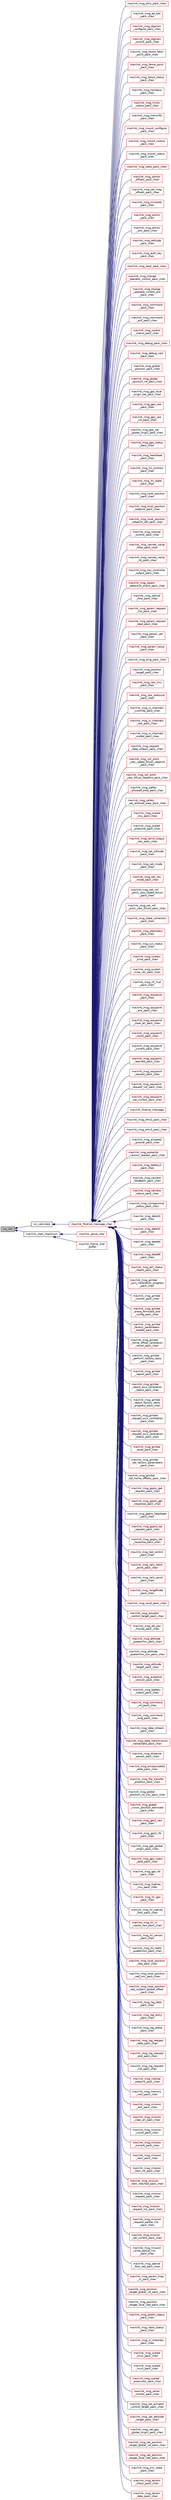 digraph "crc_init"
{
 // INTERACTIVE_SVG=YES
  edge [fontname="Helvetica",fontsize="10",labelfontname="Helvetica",labelfontsize="10"];
  node [fontname="Helvetica",fontsize="10",shape=record];
  rankdir="LR";
  Node1 [label="crc_init",height=0.2,width=0.4,color="black", fillcolor="grey75", style="filled" fontcolor="black"];
  Node1 -> Node2 [dir="back",color="midnightblue",fontsize="10",style="solid",fontname="Helvetica"];
  Node2 [label="crc_calculate",height=0.2,width=0.4,color="black", fillcolor="white", style="filled",URL="$v0_89_2checksum_8h.html#ab4264eb7b9e22aabb5cc3191bce35f4c",tooltip="Calculates the X.25 checksum on a byte buffer. "];
  Node2 -> Node3 [dir="back",color="midnightblue",fontsize="10",style="solid",fontname="Helvetica"];
  Node3 [label="mavlink_finalize_message_chan",height=0.2,width=0.4,color="red", fillcolor="white", style="filled",URL="$v0_89_2protocol_8h.html#aa66131138fc02101dcc73b4b556ab422",tooltip="Finalize a MAVLink message with channel assignment. "];
  Node3 -> Node4 [dir="back",color="midnightblue",fontsize="10",style="solid",fontname="Helvetica"];
  Node4 [label="mavlink_msg_ahrs_pack_chan",height=0.2,width=0.4,color="red", fillcolor="white", style="filled",URL="$v0_89_2ardupilotmega_2mavlink__msg__ahrs_8h.html#ab4dc81fc85188d1843d8a82d3b4de3e5",tooltip="Pack a ahrs message on a channel. "];
  Node3 -> Node5 [dir="back",color="midnightblue",fontsize="10",style="solid",fontname="Helvetica"];
  Node5 [label="mavlink_msg_ap_adc\l_pack_chan",height=0.2,width=0.4,color="red", fillcolor="white", style="filled",URL="$v0_89_2ardupilotmega_2mavlink__msg__ap__adc_8h.html#a19903d3346e15994576af6403013464b",tooltip="Pack a ap_adc message on a channel. "];
  Node3 -> Node6 [dir="back",color="midnightblue",fontsize="10",style="solid",fontname="Helvetica"];
  Node6 [label="mavlink_msg_digicam\l_configure_pack_chan",height=0.2,width=0.4,color="red", fillcolor="white", style="filled",URL="$v0_89_2ardupilotmega_2mavlink__msg__digicam__configure_8h.html#a7dbe51041eceec3a18e5f197a6f5242a",tooltip="Pack a digicam_configure message on a channel. "];
  Node3 -> Node7 [dir="back",color="midnightblue",fontsize="10",style="solid",fontname="Helvetica"];
  Node7 [label="mavlink_msg_digicam\l_control_pack_chan",height=0.2,width=0.4,color="red", fillcolor="white", style="filled",URL="$v0_89_2ardupilotmega_2mavlink__msg__digicam__control_8h.html#aa209d5b0dc3100a1e3181c125f04937e",tooltip="Pack a digicam_control message on a channel. "];
  Node3 -> Node8 [dir="back",color="midnightblue",fontsize="10",style="solid",fontname="Helvetica"];
  Node8 [label="mavlink_msg_fence_fetch\l_point_pack_chan",height=0.2,width=0.4,color="red", fillcolor="white", style="filled",URL="$v0_89_2ardupilotmega_2mavlink__msg__fence__fetch__point_8h.html#a121328f002e3292e9101aaff37e54008",tooltip="Pack a fence_fetch_point message on a channel. "];
  Node3 -> Node9 [dir="back",color="midnightblue",fontsize="10",style="solid",fontname="Helvetica"];
  Node9 [label="mavlink_msg_fence_point\l_pack_chan",height=0.2,width=0.4,color="red", fillcolor="white", style="filled",URL="$v0_89_2ardupilotmega_2mavlink__msg__fence__point_8h.html#a574eeb42cc9470c365d63c6ab7821cbf",tooltip="Pack a fence_point message on a channel. "];
  Node3 -> Node10 [dir="back",color="midnightblue",fontsize="10",style="solid",fontname="Helvetica"];
  Node10 [label="mavlink_msg_fence_status\l_pack_chan",height=0.2,width=0.4,color="red", fillcolor="white", style="filled",URL="$v0_89_2ardupilotmega_2mavlink__msg__fence__status_8h.html#a99447f94efea540db056d30952ba1aaf",tooltip="Pack a fence_status message on a channel. "];
  Node3 -> Node11 [dir="back",color="midnightblue",fontsize="10",style="solid",fontname="Helvetica"];
  Node11 [label="mavlink_msg_hwstatus\l_pack_chan",height=0.2,width=0.4,color="red", fillcolor="white", style="filled",URL="$v0_89_2ardupilotmega_2mavlink__msg__hwstatus_8h.html#a4082eb400a43c5cbb06d1f6a6e5ed099",tooltip="Pack a hwstatus message on a channel. "];
  Node3 -> Node12 [dir="back",color="midnightblue",fontsize="10",style="solid",fontname="Helvetica"];
  Node12 [label="mavlink_msg_limits\l_status_pack_chan",height=0.2,width=0.4,color="red", fillcolor="white", style="filled",URL="$v0_89_2ardupilotmega_2mavlink__msg__limits__status_8h.html#a407b39409cb2527e7eb186a4124ed53f",tooltip="Pack a limits_status message on a channel. "];
  Node3 -> Node13 [dir="back",color="midnightblue",fontsize="10",style="solid",fontname="Helvetica"];
  Node13 [label="mavlink_msg_meminfo\l_pack_chan",height=0.2,width=0.4,color="red", fillcolor="white", style="filled",URL="$v0_89_2ardupilotmega_2mavlink__msg__meminfo_8h.html#a8cc88b6fd99f229334b924eb1dd674e7",tooltip="Pack a meminfo message on a channel. "];
  Node3 -> Node14 [dir="back",color="midnightblue",fontsize="10",style="solid",fontname="Helvetica"];
  Node14 [label="mavlink_msg_mount_configure\l_pack_chan",height=0.2,width=0.4,color="red", fillcolor="white", style="filled",URL="$v0_89_2ardupilotmega_2mavlink__msg__mount__configure_8h.html#a8aeafe9a981ecf7383eb33d4ea331f7c",tooltip="Pack a mount_configure message on a channel. "];
  Node3 -> Node15 [dir="back",color="midnightblue",fontsize="10",style="solid",fontname="Helvetica"];
  Node15 [label="mavlink_msg_mount_control\l_pack_chan",height=0.2,width=0.4,color="red", fillcolor="white", style="filled",URL="$v0_89_2ardupilotmega_2mavlink__msg__mount__control_8h.html#a46f2871d2a4c71f55751b74ce5dc64ae",tooltip="Pack a mount_control message on a channel. "];
  Node3 -> Node16 [dir="back",color="midnightblue",fontsize="10",style="solid",fontname="Helvetica"];
  Node16 [label="mavlink_msg_mount_status\l_pack_chan",height=0.2,width=0.4,color="red", fillcolor="white", style="filled",URL="$v0_89_2ardupilotmega_2mavlink__msg__mount__status_8h.html#acd6b90864504dbccfaf860ded272b844",tooltip="Pack a mount_status message on a channel. "];
  Node3 -> Node17 [dir="back",color="midnightblue",fontsize="10",style="solid",fontname="Helvetica"];
  Node17 [label="mavlink_msg_radio_pack_chan",height=0.2,width=0.4,color="red", fillcolor="white", style="filled",URL="$v0_89_2ardupilotmega_2mavlink__msg__radio_8h.html#affe6fe66153ea5b65647dab166f18c58",tooltip="Pack a radio message on a channel. "];
  Node3 -> Node18 [dir="back",color="midnightblue",fontsize="10",style="solid",fontname="Helvetica"];
  Node18 [label="mavlink_msg_sensor\l_offsets_pack_chan",height=0.2,width=0.4,color="red", fillcolor="white", style="filled",URL="$v0_89_2ardupilotmega_2mavlink__msg__sensor__offsets_8h.html#a90f26fa0c868e954bd15105349579dd6",tooltip="Pack a sensor_offsets message on a channel. "];
  Node3 -> Node19 [dir="back",color="midnightblue",fontsize="10",style="solid",fontname="Helvetica"];
  Node19 [label="mavlink_msg_set_mag\l_offsets_pack_chan",height=0.2,width=0.4,color="red", fillcolor="white", style="filled",URL="$v0_89_2ardupilotmega_2mavlink__msg__set__mag__offsets_8h.html#a0ff8265c77b04396c8b7f3830ec147c1",tooltip="Pack a set_mag_offsets message on a channel. "];
  Node3 -> Node20 [dir="back",color="midnightblue",fontsize="10",style="solid",fontname="Helvetica"];
  Node20 [label="mavlink_msg_simstate\l_pack_chan",height=0.2,width=0.4,color="red", fillcolor="white", style="filled",URL="$v0_89_2ardupilotmega_2mavlink__msg__simstate_8h.html#a03ad82aa0344d6f97e282759fc7d1db8",tooltip="Pack a simstate message on a channel. "];
  Node3 -> Node21 [dir="back",color="midnightblue",fontsize="10",style="solid",fontname="Helvetica"];
  Node21 [label="mavlink_msg_action\l_pack_chan",height=0.2,width=0.4,color="red", fillcolor="white", style="filled",URL="$mavlink__msg__action_8h.html#abf24d86d8b952f9ab319bc0e0e7b1761",tooltip="Pack a action message on a channel. "];
  Node3 -> Node22 [dir="back",color="midnightblue",fontsize="10",style="solid",fontname="Helvetica"];
  Node22 [label="mavlink_msg_action\l_ack_pack_chan",height=0.2,width=0.4,color="red", fillcolor="white", style="filled",URL="$mavlink__msg__action__ack_8h.html#ad64b495a3404ed70a0cd2893817b3521",tooltip="Pack a action_ack message on a channel. "];
  Node3 -> Node23 [dir="back",color="midnightblue",fontsize="10",style="solid",fontname="Helvetica"];
  Node23 [label="mavlink_msg_attitude\l_pack_chan",height=0.2,width=0.4,color="red", fillcolor="white", style="filled",URL="$v0_89_2common_2mavlink__msg__attitude_8h.html#a618ec144aa502d1ee54e57f95497f15d",tooltip="Pack a attitude message on a channel. "];
  Node3 -> Node24 [dir="back",color="midnightblue",fontsize="10",style="solid",fontname="Helvetica"];
  Node24 [label="mavlink_msg_auth_key\l_pack_chan",height=0.2,width=0.4,color="red", fillcolor="white", style="filled",URL="$v0_89_2common_2mavlink__msg__auth__key_8h.html#a3ddf0f9492331a4aab9ce60f10b10988",tooltip="Pack a auth_key message on a channel. "];
  Node3 -> Node25 [dir="back",color="midnightblue",fontsize="10",style="solid",fontname="Helvetica"];
  Node25 [label="mavlink_msg_boot_pack_chan",height=0.2,width=0.4,color="red", fillcolor="white", style="filled",URL="$mavlink__msg__boot_8h.html#af01695574d3feb263fb69e4a6520e0d9",tooltip="Pack a boot message on a channel. "];
  Node3 -> Node26 [dir="back",color="midnightblue",fontsize="10",style="solid",fontname="Helvetica"];
  Node26 [label="mavlink_msg_change\l_operator_control_pack_chan",height=0.2,width=0.4,color="red", fillcolor="white", style="filled",URL="$v0_89_2common_2mavlink__msg__change__operator__control_8h.html#ab67baa0d3bc6c24f7e0caa09cd18f174",tooltip="Pack a change_operator_control message on a channel. "];
  Node3 -> Node27 [dir="back",color="midnightblue",fontsize="10",style="solid",fontname="Helvetica"];
  Node27 [label="mavlink_msg_change\l_operator_control_ack\l_pack_chan",height=0.2,width=0.4,color="red", fillcolor="white", style="filled",URL="$v0_89_2common_2mavlink__msg__change__operator__control__ack_8h.html#a3cff410413867eac6b3043e917256b35",tooltip="Pack a change_operator_control_ack message on a channel. "];
  Node3 -> Node28 [dir="back",color="midnightblue",fontsize="10",style="solid",fontname="Helvetica"];
  Node28 [label="mavlink_msg_command\l_pack_chan",height=0.2,width=0.4,color="red", fillcolor="white", style="filled",URL="$mavlink__msg__command_8h.html#a18bf99ae61541032cf048664dc9c32b0",tooltip="Pack a command message on a channel. "];
  Node3 -> Node29 [dir="back",color="midnightblue",fontsize="10",style="solid",fontname="Helvetica"];
  Node29 [label="mavlink_msg_command\l_ack_pack_chan",height=0.2,width=0.4,color="red", fillcolor="white", style="filled",URL="$v0_89_2common_2mavlink__msg__command__ack_8h.html#a99a119bb7e7c8fd3fdff0d5ca70b46be",tooltip="Pack a command_ack message on a channel. "];
  Node3 -> Node30 [dir="back",color="midnightblue",fontsize="10",style="solid",fontname="Helvetica"];
  Node30 [label="mavlink_msg_control\l_status_pack_chan",height=0.2,width=0.4,color="red", fillcolor="white", style="filled",URL="$mavlink__msg__control__status_8h.html#a81b4540f3953c5a154f3da91a696fc0c",tooltip="Pack a control_status message on a channel. "];
  Node3 -> Node31 [dir="back",color="midnightblue",fontsize="10",style="solid",fontname="Helvetica"];
  Node31 [label="mavlink_msg_debug_pack_chan",height=0.2,width=0.4,color="red", fillcolor="white", style="filled",URL="$v0_89_2common_2mavlink__msg__debug_8h.html#a64edfadac6f01d9d99ab3da408e2ff43",tooltip="Pack a debug message on a channel. "];
  Node3 -> Node32 [dir="back",color="midnightblue",fontsize="10",style="solid",fontname="Helvetica"];
  Node32 [label="mavlink_msg_debug_vect\l_pack_chan",height=0.2,width=0.4,color="red", fillcolor="white", style="filled",URL="$v0_89_2common_2mavlink__msg__debug__vect_8h.html#ae6b5b2990f0d0f704a38bc3e75ff700a",tooltip="Pack a debug_vect message on a channel. "];
  Node3 -> Node33 [dir="back",color="midnightblue",fontsize="10",style="solid",fontname="Helvetica"];
  Node33 [label="mavlink_msg_global\l_position_pack_chan",height=0.2,width=0.4,color="red", fillcolor="white", style="filled",URL="$mavlink__msg__global__position_8h.html#a013761ac0da15051ac9875663b5eb9b6",tooltip="Pack a global_position message on a channel. "];
  Node3 -> Node34 [dir="back",color="midnightblue",fontsize="10",style="solid",fontname="Helvetica"];
  Node34 [label="mavlink_msg_global\l_position_int_pack_chan",height=0.2,width=0.4,color="red", fillcolor="white", style="filled",URL="$v0_89_2common_2mavlink__msg__global__position__int_8h.html#ac821a09be371a0167b32ab8b256299ce",tooltip="Pack a global_position_int message on a channel. "];
  Node3 -> Node35 [dir="back",color="midnightblue",fontsize="10",style="solid",fontname="Helvetica"];
  Node35 [label="mavlink_msg_gps_local\l_origin_set_pack_chan",height=0.2,width=0.4,color="red", fillcolor="white", style="filled",URL="$mavlink__msg__gps__local__origin__set_8h.html#a2d6df32caedd51ba43e06c119309e687",tooltip="Pack a gps_local_origin_set message on a channel. "];
  Node3 -> Node36 [dir="back",color="midnightblue",fontsize="10",style="solid",fontname="Helvetica"];
  Node36 [label="mavlink_msg_gps_raw\l_pack_chan",height=0.2,width=0.4,color="red", fillcolor="white", style="filled",URL="$mavlink__msg__gps__raw_8h.html#aaa84ab734305b53224d510aaf40bcaaa",tooltip="Pack a gps_raw message on a channel. "];
  Node3 -> Node37 [dir="back",color="midnightblue",fontsize="10",style="solid",fontname="Helvetica"];
  Node37 [label="mavlink_msg_gps_raw\l_int_pack_chan",height=0.2,width=0.4,color="red", fillcolor="white", style="filled",URL="$v0_89_2common_2mavlink__msg__gps__raw__int_8h.html#a8a6517d934e7bcd2cbe0f9c8abf07c37",tooltip="Pack a gps_raw_int message on a channel. "];
  Node3 -> Node38 [dir="back",color="midnightblue",fontsize="10",style="solid",fontname="Helvetica"];
  Node38 [label="mavlink_msg_gps_set\l_global_origin_pack_chan",height=0.2,width=0.4,color="red", fillcolor="white", style="filled",URL="$mavlink__msg__gps__set__global__origin_8h.html#a95825bd8da7e0bb22a2dd495bfc3d0ee",tooltip="Pack a gps_set_global_origin message on a channel. "];
  Node3 -> Node39 [dir="back",color="midnightblue",fontsize="10",style="solid",fontname="Helvetica"];
  Node39 [label="mavlink_msg_gps_status\l_pack_chan",height=0.2,width=0.4,color="red", fillcolor="white", style="filled",URL="$v0_89_2common_2mavlink__msg__gps__status_8h.html#a71e50e42e9217c6ad5cbe64a235c9c34",tooltip="Pack a gps_status message on a channel. "];
  Node3 -> Node40 [dir="back",color="midnightblue",fontsize="10",style="solid",fontname="Helvetica"];
  Node40 [label="mavlink_msg_heartbeat\l_pack_chan",height=0.2,width=0.4,color="red", fillcolor="white", style="filled",URL="$v0_89_2common_2mavlink__msg__heartbeat_8h.html#a20621f9555594a034859d967af150ec1",tooltip="Pack a heartbeat message on a channel. "];
  Node3 -> Node41 [dir="back",color="midnightblue",fontsize="10",style="solid",fontname="Helvetica"];
  Node41 [label="mavlink_msg_hil_controls\l_pack_chan",height=0.2,width=0.4,color="red", fillcolor="white", style="filled",URL="$v0_89_2common_2mavlink__msg__hil__controls_8h.html#aaaba78a372715bff1145784250ff7b19",tooltip="Pack a hil_controls message on a channel. "];
  Node3 -> Node42 [dir="back",color="midnightblue",fontsize="10",style="solid",fontname="Helvetica"];
  Node42 [label="mavlink_msg_hil_state\l_pack_chan",height=0.2,width=0.4,color="red", fillcolor="white", style="filled",URL="$v0_89_2common_2mavlink__msg__hil__state_8h.html#ad5f967d1d5f2f6fc28f26e82fc4aa235",tooltip="Pack a hil_state message on a channel. "];
  Node3 -> Node43 [dir="back",color="midnightblue",fontsize="10",style="solid",fontname="Helvetica"];
  Node43 [label="mavlink_msg_local_position\l_pack_chan",height=0.2,width=0.4,color="red", fillcolor="white", style="filled",URL="$mavlink__msg__local__position_8h.html#a979c0feb2caab765146ef28430a4e27d",tooltip="Pack a local_position message on a channel. "];
  Node3 -> Node44 [dir="back",color="midnightblue",fontsize="10",style="solid",fontname="Helvetica"];
  Node44 [label="mavlink_msg_local_position\l_setpoint_pack_chan",height=0.2,width=0.4,color="red", fillcolor="white", style="filled",URL="$mavlink__msg__local__position__setpoint_8h.html#a8439d103aaf5eb25811dc78c8e5d1284",tooltip="Pack a local_position_setpoint message on a channel. "];
  Node3 -> Node45 [dir="back",color="midnightblue",fontsize="10",style="solid",fontname="Helvetica"];
  Node45 [label="mavlink_msg_local_position\l_setpoint_set_pack_chan",height=0.2,width=0.4,color="red", fillcolor="white", style="filled",URL="$mavlink__msg__local__position__setpoint__set_8h.html#a82dbe6c45257eabfa1a509b308e15135",tooltip="Pack a local_position_setpoint_set message on a channel. "];
  Node3 -> Node46 [dir="back",color="midnightblue",fontsize="10",style="solid",fontname="Helvetica"];
  Node46 [label="mavlink_msg_manual\l_control_pack_chan",height=0.2,width=0.4,color="red", fillcolor="white", style="filled",URL="$v0_89_2common_2mavlink__msg__manual__control_8h.html#a2d7ce8716b82ff6f96b7cdd10045f03c",tooltip="Pack a manual_control message on a channel. "];
  Node3 -> Node47 [dir="back",color="midnightblue",fontsize="10",style="solid",fontname="Helvetica"];
  Node47 [label="mavlink_msg_named_value\l_float_pack_chan",height=0.2,width=0.4,color="red", fillcolor="white", style="filled",URL="$v0_89_2common_2mavlink__msg__named__value__float_8h.html#a3a132e72de7bfa848ff3774b123bfe35",tooltip="Pack a named_value_float message on a channel. "];
  Node3 -> Node48 [dir="back",color="midnightblue",fontsize="10",style="solid",fontname="Helvetica"];
  Node48 [label="mavlink_msg_named_value\l_int_pack_chan",height=0.2,width=0.4,color="red", fillcolor="white", style="filled",URL="$v0_89_2common_2mavlink__msg__named__value__int_8h.html#acec709a920caea50312b445c41c61185",tooltip="Pack a named_value_int message on a channel. "];
  Node3 -> Node49 [dir="back",color="midnightblue",fontsize="10",style="solid",fontname="Helvetica"];
  Node49 [label="mavlink_msg_nav_controller\l_output_pack_chan",height=0.2,width=0.4,color="red", fillcolor="white", style="filled",URL="$v0_89_2common_2mavlink__msg__nav__controller__output_8h.html#af0a2c94ed932fac26c8ab9f9b7e6dc2f",tooltip="Pack a nav_controller_output message on a channel. "];
  Node3 -> Node50 [dir="back",color="midnightblue",fontsize="10",style="solid",fontname="Helvetica"];
  Node50 [label="mavlink_msg_object\l_detection_event_pack_chan",height=0.2,width=0.4,color="red", fillcolor="white", style="filled",URL="$mavlink__msg__object__detection__event_8h.html#af2893d08dd5a69a60bde3dcf1662ae6d",tooltip="Pack a object_detection_event message on a channel. "];
  Node3 -> Node51 [dir="back",color="midnightblue",fontsize="10",style="solid",fontname="Helvetica"];
  Node51 [label="mavlink_msg_optical\l_flow_pack_chan",height=0.2,width=0.4,color="red", fillcolor="white", style="filled",URL="$v0_89_2common_2mavlink__msg__optical__flow_8h.html#a9a11f3084ac66b436bec43317f631589",tooltip="Pack a optical_flow message on a channel. "];
  Node3 -> Node52 [dir="back",color="midnightblue",fontsize="10",style="solid",fontname="Helvetica"];
  Node52 [label="mavlink_msg_param_request\l_list_pack_chan",height=0.2,width=0.4,color="red", fillcolor="white", style="filled",URL="$v0_89_2common_2mavlink__msg__param__request__list_8h.html#a3c2a27c1f99725868841985efea534bd",tooltip="Pack a param_request_list message on a channel. "];
  Node3 -> Node53 [dir="back",color="midnightblue",fontsize="10",style="solid",fontname="Helvetica"];
  Node53 [label="mavlink_msg_param_request\l_read_pack_chan",height=0.2,width=0.4,color="red", fillcolor="white", style="filled",URL="$v0_89_2common_2mavlink__msg__param__request__read_8h.html#afc54042641a559ab733a1920a2abdda1",tooltip="Pack a param_request_read message on a channel. "];
  Node3 -> Node54 [dir="back",color="midnightblue",fontsize="10",style="solid",fontname="Helvetica"];
  Node54 [label="mavlink_msg_param_set\l_pack_chan",height=0.2,width=0.4,color="red", fillcolor="white", style="filled",URL="$v0_89_2common_2mavlink__msg__param__set_8h.html#a9b885147b54932297f137b51ac607da4",tooltip="Pack a param_set message on a channel. "];
  Node3 -> Node55 [dir="back",color="midnightblue",fontsize="10",style="solid",fontname="Helvetica"];
  Node55 [label="mavlink_msg_param_value\l_pack_chan",height=0.2,width=0.4,color="red", fillcolor="white", style="filled",URL="$v0_89_2common_2mavlink__msg__param__value_8h.html#a392b1e2f329b22ffb1ebf291242502fc",tooltip="Pack a param_value message on a channel. "];
  Node3 -> Node56 [dir="back",color="midnightblue",fontsize="10",style="solid",fontname="Helvetica"];
  Node56 [label="mavlink_msg_ping_pack_chan",height=0.2,width=0.4,color="red", fillcolor="white", style="filled",URL="$v0_89_2common_2mavlink__msg__ping_8h.html#a2f1553dd7725ecb2fbd535caf2f918f1",tooltip="Pack a ping message on a channel. "];
  Node3 -> Node57 [dir="back",color="midnightblue",fontsize="10",style="solid",fontname="Helvetica"];
  Node57 [label="mavlink_msg_position\l_target_pack_chan",height=0.2,width=0.4,color="red", fillcolor="white", style="filled",URL="$mavlink__msg__position__target_8h.html#aef9973f40337b0627985c82c609121e1",tooltip="Pack a position_target message on a channel. "];
  Node3 -> Node58 [dir="back",color="midnightblue",fontsize="10",style="solid",fontname="Helvetica"];
  Node58 [label="mavlink_msg_raw_imu\l_pack_chan",height=0.2,width=0.4,color="red", fillcolor="white", style="filled",URL="$v0_89_2common_2mavlink__msg__raw__imu_8h.html#adc060429de5a28ee6eab0fc7cf5106fb",tooltip="Pack a raw_imu message on a channel. "];
  Node3 -> Node59 [dir="back",color="midnightblue",fontsize="10",style="solid",fontname="Helvetica"];
  Node59 [label="mavlink_msg_raw_pressure\l_pack_chan",height=0.2,width=0.4,color="red", fillcolor="white", style="filled",URL="$v0_89_2common_2mavlink__msg__raw__pressure_8h.html#a14f4972fe22b8cfd3cebebb01dff0ce1",tooltip="Pack a raw_pressure message on a channel. "];
  Node3 -> Node60 [dir="back",color="midnightblue",fontsize="10",style="solid",fontname="Helvetica"];
  Node60 [label="mavlink_msg_rc_channels\l_override_pack_chan",height=0.2,width=0.4,color="red", fillcolor="white", style="filled",URL="$v0_89_2common_2mavlink__msg__rc__channels__override_8h.html#acc048db05e6013f82d027f88894a336f",tooltip="Pack a rc_channels_override message on a channel. "];
  Node3 -> Node61 [dir="back",color="midnightblue",fontsize="10",style="solid",fontname="Helvetica"];
  Node61 [label="mavlink_msg_rc_channels\l_raw_pack_chan",height=0.2,width=0.4,color="red", fillcolor="white", style="filled",URL="$v0_89_2common_2mavlink__msg__rc__channels__raw_8h.html#a85db0c88783210658b689d9468db8e07",tooltip="Pack a rc_channels_raw message on a channel. "];
  Node3 -> Node62 [dir="back",color="midnightblue",fontsize="10",style="solid",fontname="Helvetica"];
  Node62 [label="mavlink_msg_rc_channels\l_scaled_pack_chan",height=0.2,width=0.4,color="red", fillcolor="white", style="filled",URL="$v0_89_2common_2mavlink__msg__rc__channels__scaled_8h.html#af4bc3ccdc94a9200e2a6d6395da84d1e",tooltip="Pack a rc_channels_scaled message on a channel. "];
  Node3 -> Node63 [dir="back",color="midnightblue",fontsize="10",style="solid",fontname="Helvetica"];
  Node63 [label="mavlink_msg_request\l_data_stream_pack_chan",height=0.2,width=0.4,color="red", fillcolor="white", style="filled",URL="$v0_89_2common_2mavlink__msg__request__data__stream_8h.html#a45c6d7dcb2b7942dbd1b386fc8c235e5",tooltip="Pack a request_data_stream message on a channel. "];
  Node3 -> Node64 [dir="back",color="midnightblue",fontsize="10",style="solid",fontname="Helvetica"];
  Node64 [label="mavlink_msg_roll_pitch\l_yaw_speed_thrust_setpoint\l_pack_chan",height=0.2,width=0.4,color="red", fillcolor="white", style="filled",URL="$mavlink__msg__roll__pitch__yaw__speed__thrust__setpoint_8h.html#a216b9ae2435b69b540a0aa1481b2d70b",tooltip="Pack a roll_pitch_yaw_speed_thrust_setpoint message on a channel. "];
  Node3 -> Node65 [dir="back",color="midnightblue",fontsize="10",style="solid",fontname="Helvetica"];
  Node65 [label="mavlink_msg_roll_pitch\l_yaw_thrust_setpoint_pack_chan",height=0.2,width=0.4,color="red", fillcolor="white", style="filled",URL="$mavlink__msg__roll__pitch__yaw__thrust__setpoint_8h.html#af36db18206f1ad296c7541899c7e40e1",tooltip="Pack a roll_pitch_yaw_thrust_setpoint message on a channel. "];
  Node3 -> Node66 [dir="back",color="midnightblue",fontsize="10",style="solid",fontname="Helvetica"];
  Node66 [label="mavlink_msg_safety\l_allowed_area_pack_chan",height=0.2,width=0.4,color="red", fillcolor="white", style="filled",URL="$v0_89_2common_2mavlink__msg__safety__allowed__area_8h.html#a06c5d19b03aab37aed0e25359f3813ec",tooltip="Pack a safety_allowed_area message on a channel. "];
  Node3 -> Node67 [dir="back",color="midnightblue",fontsize="10",style="solid",fontname="Helvetica"];
  Node67 [label="mavlink_msg_safety\l_set_allowed_area_pack_chan",height=0.2,width=0.4,color="red", fillcolor="white", style="filled",URL="$v0_89_2common_2mavlink__msg__safety__set__allowed__area_8h.html#a4a5ad9e128fbcf5aaaf84624d0fb5bb9",tooltip="Pack a safety_set_allowed_area message on a channel. "];
  Node3 -> Node68 [dir="back",color="midnightblue",fontsize="10",style="solid",fontname="Helvetica"];
  Node68 [label="mavlink_msg_scaled\l_imu_pack_chan",height=0.2,width=0.4,color="red", fillcolor="white", style="filled",URL="$v0_89_2common_2mavlink__msg__scaled__imu_8h.html#a0fc1577816905df836a81e2daa82803c",tooltip="Pack a scaled_imu message on a channel. "];
  Node3 -> Node69 [dir="back",color="midnightblue",fontsize="10",style="solid",fontname="Helvetica"];
  Node69 [label="mavlink_msg_scaled\l_pressure_pack_chan",height=0.2,width=0.4,color="red", fillcolor="white", style="filled",URL="$v0_89_2common_2mavlink__msg__scaled__pressure_8h.html#acf06e4deffe905725d83f5a6f35ed85c",tooltip="Pack a scaled_pressure message on a channel. "];
  Node3 -> Node70 [dir="back",color="midnightblue",fontsize="10",style="solid",fontname="Helvetica"];
  Node70 [label="mavlink_msg_servo_output\l_raw_pack_chan",height=0.2,width=0.4,color="red", fillcolor="white", style="filled",URL="$v0_89_2common_2mavlink__msg__servo__output__raw_8h.html#a9fe5ef03c1cc3b2594ba5c5a7363e8b0",tooltip="Pack a servo_output_raw message on a channel. "];
  Node3 -> Node71 [dir="back",color="midnightblue",fontsize="10",style="solid",fontname="Helvetica"];
  Node71 [label="mavlink_msg_set_altitude\l_pack_chan",height=0.2,width=0.4,color="red", fillcolor="white", style="filled",URL="$mavlink__msg__set__altitude_8h.html#ae59fabbd6da66abb39d9a080c8fcb0ba",tooltip="Pack a set_altitude message on a channel. "];
  Node3 -> Node72 [dir="back",color="midnightblue",fontsize="10",style="solid",fontname="Helvetica"];
  Node72 [label="mavlink_msg_set_mode\l_pack_chan",height=0.2,width=0.4,color="red", fillcolor="white", style="filled",URL="$v0_89_2common_2mavlink__msg__set__mode_8h.html#a2de9c0681f5f187ee9350ef804d56398",tooltip="Pack a set_mode message on a channel. "];
  Node3 -> Node73 [dir="back",color="midnightblue",fontsize="10",style="solid",fontname="Helvetica"];
  Node73 [label="mavlink_msg_set_nav\l_mode_pack_chan",height=0.2,width=0.4,color="red", fillcolor="white", style="filled",URL="$mavlink__msg__set__nav__mode_8h.html#a4523f93d78da5ad7f876a57ce2eb1854",tooltip="Pack a set_nav_mode message on a channel. "];
  Node3 -> Node74 [dir="back",color="midnightblue",fontsize="10",style="solid",fontname="Helvetica"];
  Node74 [label="mavlink_msg_set_roll\l_pitch_yaw_speed_thrust\l_pack_chan",height=0.2,width=0.4,color="red", fillcolor="white", style="filled",URL="$mavlink__msg__set__roll__pitch__yaw__speed__thrust_8h.html#a4d25f9893a6dbca676e670a14b89293a",tooltip="Pack a set_roll_pitch_yaw_speed_thrust message on a channel. "];
  Node3 -> Node75 [dir="back",color="midnightblue",fontsize="10",style="solid",fontname="Helvetica"];
  Node75 [label="mavlink_msg_set_roll\l_pitch_yaw_thrust_pack_chan",height=0.2,width=0.4,color="red", fillcolor="white", style="filled",URL="$mavlink__msg__set__roll__pitch__yaw__thrust_8h.html#a9ef5ef937806a2d893e5a5019bcadda2",tooltip="Pack a set_roll_pitch_yaw_thrust message on a channel. "];
  Node3 -> Node76 [dir="back",color="midnightblue",fontsize="10",style="solid",fontname="Helvetica"];
  Node76 [label="mavlink_msg_state_correction\l_pack_chan",height=0.2,width=0.4,color="red", fillcolor="white", style="filled",URL="$mavlink__msg__state__correction_8h.html#aa5746c658ae500c3bb7ee41ccc8993cf",tooltip="Pack a state_correction message on a channel. "];
  Node3 -> Node77 [dir="back",color="midnightblue",fontsize="10",style="solid",fontname="Helvetica"];
  Node77 [label="mavlink_msg_statustext\l_pack_chan",height=0.2,width=0.4,color="red", fillcolor="white", style="filled",URL="$v0_89_2common_2mavlink__msg__statustext_8h.html#a5abf3793ed13f3be65abc47dcf371312",tooltip="Pack a statustext message on a channel. "];
  Node3 -> Node78 [dir="back",color="midnightblue",fontsize="10",style="solid",fontname="Helvetica"];
  Node78 [label="mavlink_msg_sys_status\l_pack_chan",height=0.2,width=0.4,color="red", fillcolor="white", style="filled",URL="$v0_89_2common_2mavlink__msg__sys__status_8h.html#a88bd04dbfb9b5ca4d59e8c2501500f3d",tooltip="Pack a sys_status message on a channel. "];
  Node3 -> Node79 [dir="back",color="midnightblue",fontsize="10",style="solid",fontname="Helvetica"];
  Node79 [label="mavlink_msg_system\l_time_pack_chan",height=0.2,width=0.4,color="red", fillcolor="white", style="filled",URL="$v0_89_2common_2mavlink__msg__system__time_8h.html#a0bb5eb9c35598d099babf292edad84aa",tooltip="Pack a system_time message on a channel. "];
  Node3 -> Node80 [dir="back",color="midnightblue",fontsize="10",style="solid",fontname="Helvetica"];
  Node80 [label="mavlink_msg_system\l_time_utc_pack_chan",height=0.2,width=0.4,color="red", fillcolor="white", style="filled",URL="$mavlink__msg__system__time__utc_8h.html#a92d0855e78d1c316b5785b04bc7800eb",tooltip="Pack a system_time_utc message on a channel. "];
  Node3 -> Node81 [dir="back",color="midnightblue",fontsize="10",style="solid",fontname="Helvetica"];
  Node81 [label="mavlink_msg_vfr_hud\l_pack_chan",height=0.2,width=0.4,color="red", fillcolor="white", style="filled",URL="$v0_89_2common_2mavlink__msg__vfr__hud_8h.html#a343d83ef1501d561472e3874a53b62e5",tooltip="Pack a vfr_hud message on a channel. "];
  Node3 -> Node82 [dir="back",color="midnightblue",fontsize="10",style="solid",fontname="Helvetica"];
  Node82 [label="mavlink_msg_waypoint\l_pack_chan",height=0.2,width=0.4,color="red", fillcolor="white", style="filled",URL="$mavlink__msg__waypoint_8h.html#a6e4857ae216676e30b7ee15be4826851",tooltip="Pack a waypoint message on a channel. "];
  Node3 -> Node83 [dir="back",color="midnightblue",fontsize="10",style="solid",fontname="Helvetica"];
  Node83 [label="mavlink_msg_waypoint\l_ack_pack_chan",height=0.2,width=0.4,color="red", fillcolor="white", style="filled",URL="$mavlink__msg__waypoint__ack_8h.html#aade7de8a960422605041849c5a489484",tooltip="Pack a waypoint_ack message on a channel. "];
  Node3 -> Node84 [dir="back",color="midnightblue",fontsize="10",style="solid",fontname="Helvetica"];
  Node84 [label="mavlink_msg_waypoint\l_clear_all_pack_chan",height=0.2,width=0.4,color="red", fillcolor="white", style="filled",URL="$mavlink__msg__waypoint__clear__all_8h.html#af5906aa02a2064590a24bb1cff739590",tooltip="Pack a waypoint_clear_all message on a channel. "];
  Node3 -> Node85 [dir="back",color="midnightblue",fontsize="10",style="solid",fontname="Helvetica"];
  Node85 [label="mavlink_msg_waypoint\l_count_pack_chan",height=0.2,width=0.4,color="red", fillcolor="white", style="filled",URL="$mavlink__msg__waypoint__count_8h.html#a7d513df7b83d21d3fa66bc0df2c1118f",tooltip="Pack a waypoint_count message on a channel. "];
  Node3 -> Node86 [dir="back",color="midnightblue",fontsize="10",style="solid",fontname="Helvetica"];
  Node86 [label="mavlink_msg_waypoint\l_current_pack_chan",height=0.2,width=0.4,color="red", fillcolor="white", style="filled",URL="$mavlink__msg__waypoint__current_8h.html#a67747fb1c9dae6d7389c185478cec2a4",tooltip="Pack a waypoint_current message on a channel. "];
  Node3 -> Node87 [dir="back",color="midnightblue",fontsize="10",style="solid",fontname="Helvetica"];
  Node87 [label="mavlink_msg_waypoint\l_reached_pack_chan",height=0.2,width=0.4,color="red", fillcolor="white", style="filled",URL="$mavlink__msg__waypoint__reached_8h.html#a4e761d186a17f1a98f960f8c95d52ef2",tooltip="Pack a waypoint_reached message on a channel. "];
  Node3 -> Node88 [dir="back",color="midnightblue",fontsize="10",style="solid",fontname="Helvetica"];
  Node88 [label="mavlink_msg_waypoint\l_request_pack_chan",height=0.2,width=0.4,color="red", fillcolor="white", style="filled",URL="$mavlink__msg__waypoint__request_8h.html#adf0f12a8b1d070d2201a541e02cbe89d",tooltip="Pack a waypoint_request message on a channel. "];
  Node3 -> Node89 [dir="back",color="midnightblue",fontsize="10",style="solid",fontname="Helvetica"];
  Node89 [label="mavlink_msg_waypoint\l_request_list_pack_chan",height=0.2,width=0.4,color="red", fillcolor="white", style="filled",URL="$mavlink__msg__waypoint__request__list_8h.html#aced369f1f393cb47776012ae114a8a4f",tooltip="Pack a waypoint_request_list message on a channel. "];
  Node3 -> Node90 [dir="back",color="midnightblue",fontsize="10",style="solid",fontname="Helvetica"];
  Node90 [label="mavlink_msg_waypoint\l_set_current_pack_chan",height=0.2,width=0.4,color="red", fillcolor="white", style="filled",URL="$mavlink__msg__waypoint__set__current_8h.html#af8deef3059064225ddb2530689828d99",tooltip="Pack a waypoint_set_current message on a channel. "];
  Node3 -> Node91 [dir="back",color="midnightblue",fontsize="10",style="solid",fontname="Helvetica"];
  Node91 [label="mavlink_finalize_message",height=0.2,width=0.4,color="red", fillcolor="white", style="filled",URL="$v0_89_2protocol_8h.html#af3bea083c5ec83f5b6570b2bd4a817d0",tooltip="Finalize a MAVLink message with MAVLINK_COMM_0 as default channel. "];
  Node3 -> Node92 [dir="back",color="midnightblue",fontsize="10",style="solid",fontname="Helvetica"];
  Node92 [label="mavlink_msg_ahrs2_pack_chan",height=0.2,width=0.4,color="red", fillcolor="white", style="filled",URL="$mavlink__msg__ahrs2_8h.html#ae1bb0b4f5b884440227b2596892ccded",tooltip="Pack a ahrs2 message on a channel. "];
  Node3 -> Node93 [dir="back",color="midnightblue",fontsize="10",style="solid",fontname="Helvetica"];
  Node93 [label="mavlink_msg_ahrs3_pack_chan",height=0.2,width=0.4,color="red", fillcolor="white", style="filled",URL="$mavlink__msg__ahrs3_8h.html#a91e8b9bf40fc1de19b45cae8b5e5a442",tooltip="Pack a ahrs3 message on a channel. "];
  Node3 -> Node94 [dir="back",color="midnightblue",fontsize="10",style="solid",fontname="Helvetica"];
  Node94 [label="mavlink_msg_airspeed\l_autocal_pack_chan",height=0.2,width=0.4,color="red", fillcolor="white", style="filled",URL="$mavlink__msg__airspeed__autocal_8h.html#a6be15ed5ec8b24b8f43ae1cb382535c3",tooltip="Pack a airspeed_autocal message on a channel. "];
  Node3 -> Node95 [dir="back",color="midnightblue",fontsize="10",style="solid",fontname="Helvetica"];
  Node95 [label="mavlink_msg_autopilot\l_version_request_pack_chan",height=0.2,width=0.4,color="red", fillcolor="white", style="filled",URL="$mavlink__msg__autopilot__version__request_8h.html#a63288b0425f6102847ffa4e92ff265d2",tooltip="Pack a autopilot_version_request message on a channel. "];
  Node3 -> Node96 [dir="back",color="midnightblue",fontsize="10",style="solid",fontname="Helvetica"];
  Node96 [label="mavlink_msg_battery2\l_pack_chan",height=0.2,width=0.4,color="red", fillcolor="white", style="filled",URL="$mavlink__msg__battery2_8h.html#a1178f70568b8c35ea7fe74891864c38c",tooltip="Pack a battery2 message on a channel. "];
  Node3 -> Node97 [dir="back",color="midnightblue",fontsize="10",style="solid",fontname="Helvetica"];
  Node97 [label="mavlink_msg_camera\l_feedback_pack_chan",height=0.2,width=0.4,color="red", fillcolor="white", style="filled",URL="$mavlink__msg__camera__feedback_8h.html#ad1a08b75edf02540d8f18836b1222e61",tooltip="Pack a camera_feedback message on a channel. "];
  Node3 -> Node98 [dir="back",color="midnightblue",fontsize="10",style="solid",fontname="Helvetica"];
  Node98 [label="mavlink_msg_camera\l_status_pack_chan",height=0.2,width=0.4,color="red", fillcolor="white", style="filled",URL="$mavlink__msg__camera__status_8h.html#adabdd42de756ec7fe280f8f454732e2f",tooltip="Pack a camera_status message on a channel. "];
  Node3 -> Node99 [dir="back",color="midnightblue",fontsize="10",style="solid",fontname="Helvetica"];
  Node99 [label="mavlink_msg_compassmot\l_status_pack_chan",height=0.2,width=0.4,color="red", fillcolor="white", style="filled",URL="$mavlink__msg__compassmot__status_8h.html#aa4cb3cb42178198acb570dd7e3aa2a3a",tooltip="Pack a compassmot_status message on a channel. "];
  Node3 -> Node100 [dir="back",color="midnightblue",fontsize="10",style="solid",fontname="Helvetica"];
  Node100 [label="mavlink_msg_data16\l_pack_chan",height=0.2,width=0.4,color="red", fillcolor="white", style="filled",URL="$mavlink__msg__data16_8h.html#a41b36b860e368d61a648310feae5a9ca",tooltip="Pack a data16 message on a channel. "];
  Node3 -> Node101 [dir="back",color="midnightblue",fontsize="10",style="solid",fontname="Helvetica"];
  Node101 [label="mavlink_msg_data32\l_pack_chan",height=0.2,width=0.4,color="red", fillcolor="white", style="filled",URL="$mavlink__msg__data32_8h.html#a7f8500180c021390b8c7f7cb8390da59",tooltip="Pack a data32 message on a channel. "];
  Node3 -> Node102 [dir="back",color="midnightblue",fontsize="10",style="solid",fontname="Helvetica"];
  Node102 [label="mavlink_msg_data64\l_pack_chan",height=0.2,width=0.4,color="red", fillcolor="white", style="filled",URL="$mavlink__msg__data64_8h.html#a9abc0df6be826c58891fcda1e1c95e10",tooltip="Pack a data64 message on a channel. "];
  Node3 -> Node103 [dir="back",color="midnightblue",fontsize="10",style="solid",fontname="Helvetica"];
  Node103 [label="mavlink_msg_data96\l_pack_chan",height=0.2,width=0.4,color="red", fillcolor="white", style="filled",URL="$mavlink__msg__data96_8h.html#a683b450bdbc88d90e4b7ea7baafa08b7",tooltip="Pack a data96 message on a channel. "];
  Node3 -> Node104 [dir="back",color="midnightblue",fontsize="10",style="solid",fontname="Helvetica"];
  Node104 [label="mavlink_msg_ekf_status\l_report_pack_chan",height=0.2,width=0.4,color="red", fillcolor="white", style="filled",URL="$mavlink__msg__ekf__status__report_8h.html#ac651042a3b9725fd192d8c238115940b",tooltip="Pack a ekf_status_report message on a channel. "];
  Node3 -> Node105 [dir="back",color="midnightblue",fontsize="10",style="solid",fontname="Helvetica"];
  Node105 [label="mavlink_msg_gimbal\l_axis_calibration_progress\l_pack_chan",height=0.2,width=0.4,color="red", fillcolor="white", style="filled",URL="$mavlink__msg__gimbal__axis__calibration__progress_8h.html#a90bdeeb229afc7f6e0334ef2c14c1605",tooltip="Pack a gimbal_axis_calibration_progress message on a channel. "];
  Node3 -> Node106 [dir="back",color="midnightblue",fontsize="10",style="solid",fontname="Helvetica"];
  Node106 [label="mavlink_msg_gimbal\l_control_pack_chan",height=0.2,width=0.4,color="red", fillcolor="white", style="filled",URL="$mavlink__msg__gimbal__control_8h.html#a4dcb8b4704300e094ac407e2f1eb957a",tooltip="Pack a gimbal_control message on a channel. "];
  Node3 -> Node107 [dir="back",color="midnightblue",fontsize="10",style="solid",fontname="Helvetica"];
  Node107 [label="mavlink_msg_gimbal\l_erase_firmware_and\l_config_pack_chan",height=0.2,width=0.4,color="red", fillcolor="white", style="filled",URL="$mavlink__msg__gimbal__erase__firmware__and__config_8h.html#a4ce1d2fb76ae1ef4bd5073671da4fb38",tooltip="Pack a gimbal_erase_firmware_and_config message on a channel. "];
  Node3 -> Node108 [dir="back",color="midnightblue",fontsize="10",style="solid",fontname="Helvetica"];
  Node108 [label="mavlink_msg_gimbal\l_factory_parameters\l_loaded_pack_chan",height=0.2,width=0.4,color="red", fillcolor="white", style="filled",URL="$mavlink__msg__gimbal__factory__parameters__loaded_8h.html#a5ba88323d22262a8eb494b894104474d",tooltip="Pack a gimbal_factory_parameters_loaded message on a channel. "];
  Node3 -> Node109 [dir="back",color="midnightblue",fontsize="10",style="solid",fontname="Helvetica"];
  Node109 [label="mavlink_msg_gimbal\l_home_offset_calibration\l_result_pack_chan",height=0.2,width=0.4,color="red", fillcolor="white", style="filled",URL="$mavlink__msg__gimbal__home__offset__calibration__result_8h.html#abeac0d18de3aa7729e753a0632e6ef3c",tooltip="Pack a gimbal_home_offset_calibration_result message on a channel. "];
  Node3 -> Node110 [dir="back",color="midnightblue",fontsize="10",style="solid",fontname="Helvetica"];
  Node110 [label="mavlink_msg_gimbal\l_perform_factory_tests\l_pack_chan",height=0.2,width=0.4,color="red", fillcolor="white", style="filled",URL="$mavlink__msg__gimbal__perform__factory__tests_8h.html#adae8d598f6cb2a7255b7e9a32537d161",tooltip="Pack a gimbal_perform_factory_tests message on a channel. "];
  Node3 -> Node111 [dir="back",color="midnightblue",fontsize="10",style="solid",fontname="Helvetica"];
  Node111 [label="mavlink_msg_gimbal\l_report_pack_chan",height=0.2,width=0.4,color="red", fillcolor="white", style="filled",URL="$mavlink__msg__gimbal__report_8h.html#a840ab448729d15addda01eb7b2f020db",tooltip="Pack a gimbal_report message on a channel. "];
  Node3 -> Node112 [dir="back",color="midnightblue",fontsize="10",style="solid",fontname="Helvetica"];
  Node112 [label="mavlink_msg_gimbal\l_report_axis_calibration\l_status_pack_chan",height=0.2,width=0.4,color="red", fillcolor="white", style="filled",URL="$mavlink__msg__gimbal__report__axis__calibration__status_8h.html#adeb712e52da74bc63688d1a47a3affc6",tooltip="Pack a gimbal_report_axis_calibration_status message on a channel. "];
  Node3 -> Node113 [dir="back",color="midnightblue",fontsize="10",style="solid",fontname="Helvetica"];
  Node113 [label="mavlink_msg_gimbal\l_report_factory_tests\l_progress_pack_chan",height=0.2,width=0.4,color="red", fillcolor="white", style="filled",URL="$mavlink__msg__gimbal__report__factory__tests__progress_8h.html#af64280d0567bdee04098ef4e6c3848b9",tooltip="Pack a gimbal_report_factory_tests_progress message on a channel. "];
  Node3 -> Node114 [dir="back",color="midnightblue",fontsize="10",style="solid",fontname="Helvetica"];
  Node114 [label="mavlink_msg_gimbal\l_request_axis_calibration\l_pack_chan",height=0.2,width=0.4,color="red", fillcolor="white", style="filled",URL="$mavlink__msg__gimbal__request__axis__calibration_8h.html#aed160dda0aafaa8bfb0a62009fc62f2c",tooltip="Pack a gimbal_request_axis_calibration message on a channel. "];
  Node3 -> Node115 [dir="back",color="midnightblue",fontsize="10",style="solid",fontname="Helvetica"];
  Node115 [label="mavlink_msg_gimbal\l_request_axis_calibration\l_status_pack_chan",height=0.2,width=0.4,color="red", fillcolor="white", style="filled",URL="$mavlink__msg__gimbal__request__axis__calibration__status_8h.html#a389d03c91ddb40ed4c1c21033007694f",tooltip="Pack a gimbal_request_axis_calibration_status message on a channel. "];
  Node3 -> Node116 [dir="back",color="midnightblue",fontsize="10",style="solid",fontname="Helvetica"];
  Node116 [label="mavlink_msg_gimbal\l_reset_pack_chan",height=0.2,width=0.4,color="red", fillcolor="white", style="filled",URL="$mavlink__msg__gimbal__reset_8h.html#a8af808082ace3becb7e6d2b13b46a82a",tooltip="Pack a gimbal_reset message on a channel. "];
  Node3 -> Node117 [dir="back",color="midnightblue",fontsize="10",style="solid",fontname="Helvetica"];
  Node117 [label="mavlink_msg_gimbal\l_set_factory_parameters\l_pack_chan",height=0.2,width=0.4,color="red", fillcolor="white", style="filled",URL="$mavlink__msg__gimbal__set__factory__parameters_8h.html#add405e83f21231c01a6632c84a940686",tooltip="Pack a gimbal_set_factory_parameters message on a channel. "];
  Node3 -> Node118 [dir="back",color="midnightblue",fontsize="10",style="solid",fontname="Helvetica"];
  Node118 [label="mavlink_msg_gimbal\l_set_home_offsets_pack_chan",height=0.2,width=0.4,color="red", fillcolor="white", style="filled",URL="$mavlink__msg__gimbal__set__home__offsets_8h.html#a662f06c679a149bf103a3339d384dfa9",tooltip="Pack a gimbal_set_home_offsets message on a channel. "];
  Node3 -> Node119 [dir="back",color="midnightblue",fontsize="10",style="solid",fontname="Helvetica"];
  Node119 [label="mavlink_msg_gopro_get\l_request_pack_chan",height=0.2,width=0.4,color="red", fillcolor="white", style="filled",URL="$mavlink__msg__gopro__get__request_8h.html#a51e25bdf8e893ea6920a456065ecaaf5",tooltip="Pack a gopro_get_request message on a channel. "];
  Node3 -> Node120 [dir="back",color="midnightblue",fontsize="10",style="solid",fontname="Helvetica"];
  Node120 [label="mavlink_msg_gopro_get\l_response_pack_chan",height=0.2,width=0.4,color="red", fillcolor="white", style="filled",URL="$mavlink__msg__gopro__get__response_8h.html#a85f240915bc33532760048b931a6d3d2",tooltip="Pack a gopro_get_response message on a channel. "];
  Node3 -> Node121 [dir="back",color="midnightblue",fontsize="10",style="solid",fontname="Helvetica"];
  Node121 [label="mavlink_msg_gopro_heartbeat\l_pack_chan",height=0.2,width=0.4,color="red", fillcolor="white", style="filled",URL="$mavlink__msg__gopro__heartbeat_8h.html#ae43fcc800347b3113dcc2a6c15390ae5",tooltip="Pack a gopro_heartbeat message on a channel. "];
  Node3 -> Node122 [dir="back",color="midnightblue",fontsize="10",style="solid",fontname="Helvetica"];
  Node122 [label="mavlink_msg_gopro_set\l_request_pack_chan",height=0.2,width=0.4,color="red", fillcolor="white", style="filled",URL="$mavlink__msg__gopro__set__request_8h.html#af3535c7cfc125599963bfd04148a129f",tooltip="Pack a gopro_set_request message on a channel. "];
  Node3 -> Node123 [dir="back",color="midnightblue",fontsize="10",style="solid",fontname="Helvetica"];
  Node123 [label="mavlink_msg_gopro_set\l_response_pack_chan",height=0.2,width=0.4,color="red", fillcolor="white", style="filled",URL="$mavlink__msg__gopro__set__response_8h.html#a0fd0209b1dacf0eedfafb4f8a1bc8890",tooltip="Pack a gopro_set_response message on a channel. "];
  Node3 -> Node124 [dir="back",color="midnightblue",fontsize="10",style="solid",fontname="Helvetica"];
  Node124 [label="mavlink_msg_led_control\l_pack_chan",height=0.2,width=0.4,color="red", fillcolor="white", style="filled",URL="$mavlink__msg__led__control_8h.html#a02615c9c14b720d438887483f88ff349",tooltip="Pack a led_control message on a channel. "];
  Node3 -> Node125 [dir="back",color="midnightblue",fontsize="10",style="solid",fontname="Helvetica"];
  Node125 [label="mavlink_msg_rally_fetch\l_point_pack_chan",height=0.2,width=0.4,color="red", fillcolor="white", style="filled",URL="$mavlink__msg__rally__fetch__point_8h.html#aa8908c5c152a47bb847bb03ccffb5065",tooltip="Pack a rally_fetch_point message on a channel. "];
  Node3 -> Node126 [dir="back",color="midnightblue",fontsize="10",style="solid",fontname="Helvetica"];
  Node126 [label="mavlink_msg_rally_point\l_pack_chan",height=0.2,width=0.4,color="red", fillcolor="white", style="filled",URL="$mavlink__msg__rally__point_8h.html#a7dd2fd1f40b4f94aeb7a17c898926529",tooltip="Pack a rally_point message on a channel. "];
  Node3 -> Node127 [dir="back",color="midnightblue",fontsize="10",style="solid",fontname="Helvetica"];
  Node127 [label="mavlink_msg_rangefinder\l_pack_chan",height=0.2,width=0.4,color="red", fillcolor="white", style="filled",URL="$mavlink__msg__rangefinder_8h.html#a396bad48bc108e95472a46f56a5553c9",tooltip="Pack a rangefinder message on a channel. "];
  Node3 -> Node128 [dir="back",color="midnightblue",fontsize="10",style="solid",fontname="Helvetica"];
  Node128 [label="mavlink_msg_wind_pack_chan",height=0.2,width=0.4,color="red", fillcolor="white", style="filled",URL="$mavlink__msg__wind_8h.html#ad8a758ffaf8520d1114536492a832c43",tooltip="Pack a wind message on a channel. "];
  Node3 -> Node129 [dir="back",color="midnightblue",fontsize="10",style="solid",fontname="Helvetica"];
  Node129 [label="mavlink_msg_actuator\l_control_target_pack_chan",height=0.2,width=0.4,color="red", fillcolor="white", style="filled",URL="$mavlink__msg__actuator__control__target_8h.html#afab3b135cb0ca68a8c8d85736b5d484d",tooltip="Pack a actuator_control_target message on a channel. "];
  Node3 -> Node130 [dir="back",color="midnightblue",fontsize="10",style="solid",fontname="Helvetica"];
  Node130 [label="mavlink_msg_att_pos\l_mocap_pack_chan",height=0.2,width=0.4,color="red", fillcolor="white", style="filled",URL="$mavlink__msg__att__pos__mocap_8h.html#aa2acccac87ca262f69cb7b3706eeb6ff",tooltip="Pack a att_pos_mocap message on a channel. "];
  Node3 -> Node131 [dir="back",color="midnightblue",fontsize="10",style="solid",fontname="Helvetica"];
  Node131 [label="mavlink_msg_attitude\l_quaternion_pack_chan",height=0.2,width=0.4,color="red", fillcolor="white", style="filled",URL="$mavlink__msg__attitude__quaternion_8h.html#acae4243f569b92829bf2523dccc4d6c4",tooltip="Pack a attitude_quaternion message on a channel. "];
  Node3 -> Node132 [dir="back",color="midnightblue",fontsize="10",style="solid",fontname="Helvetica"];
  Node132 [label="mavlink_msg_attitude\l_quaternion_cov_pack_chan",height=0.2,width=0.4,color="red", fillcolor="white", style="filled",URL="$mavlink__msg__attitude__quaternion__cov_8h.html#a1a39fdbc14db9eb4075b7781536a93b7",tooltip="Pack a attitude_quaternion_cov message on a channel. "];
  Node3 -> Node133 [dir="back",color="midnightblue",fontsize="10",style="solid",fontname="Helvetica"];
  Node133 [label="mavlink_msg_attitude\l_target_pack_chan",height=0.2,width=0.4,color="red", fillcolor="white", style="filled",URL="$mavlink__msg__attitude__target_8h.html#ade8669b14386e3bceeb977813873b5b2",tooltip="Pack a attitude_target message on a channel. "];
  Node3 -> Node134 [dir="back",color="midnightblue",fontsize="10",style="solid",fontname="Helvetica"];
  Node134 [label="mavlink_msg_autopilot\l_version_pack_chan",height=0.2,width=0.4,color="red", fillcolor="white", style="filled",URL="$mavlink__msg__autopilot__version_8h.html#a9a04835a7cce2bcb44c96244b0362898",tooltip="Pack a autopilot_version message on a channel. "];
  Node3 -> Node135 [dir="back",color="midnightblue",fontsize="10",style="solid",fontname="Helvetica"];
  Node135 [label="mavlink_msg_battery\l_status_pack_chan",height=0.2,width=0.4,color="red", fillcolor="white", style="filled",URL="$mavlink__msg__battery__status_8h.html#aeb5a2737996e72e6f59ec6c6f6e4385d",tooltip="Pack a battery_status message on a channel. "];
  Node3 -> Node136 [dir="back",color="midnightblue",fontsize="10",style="solid",fontname="Helvetica"];
  Node136 [label="mavlink_msg_command\l_int_pack_chan",height=0.2,width=0.4,color="red", fillcolor="white", style="filled",URL="$mavlink__msg__command__int_8h.html#a96788cc1f89e35bd76aa55784c65360e",tooltip="Pack a command_int message on a channel. "];
  Node3 -> Node137 [dir="back",color="midnightblue",fontsize="10",style="solid",fontname="Helvetica"];
  Node137 [label="mavlink_msg_command\l_long_pack_chan",height=0.2,width=0.4,color="red", fillcolor="white", style="filled",URL="$mavlink__msg__command__long_8h.html#a90a7421a92a821b7f2dcbb157246eab1",tooltip="Pack a command_long message on a channel. "];
  Node3 -> Node138 [dir="back",color="midnightblue",fontsize="10",style="solid",fontname="Helvetica"];
  Node138 [label="mavlink_msg_data_stream\l_pack_chan",height=0.2,width=0.4,color="red", fillcolor="white", style="filled",URL="$mavlink__msg__data__stream_8h.html#a8b19a85d6baf8d588d6e92ca07462247",tooltip="Pack a data_stream message on a channel. "];
  Node3 -> Node139 [dir="back",color="midnightblue",fontsize="10",style="solid",fontname="Helvetica"];
  Node139 [label="mavlink_msg_data_transmission\l_handshake_pack_chan",height=0.2,width=0.4,color="red", fillcolor="white", style="filled",URL="$mavlink__msg__data__transmission__handshake_8h.html#af1bbea77eadc16b1884ea33c46b020c1",tooltip="Pack a data_transmission_handshake message on a channel. "];
  Node3 -> Node140 [dir="back",color="midnightblue",fontsize="10",style="solid",fontname="Helvetica"];
  Node140 [label="mavlink_msg_distance\l_sensor_pack_chan",height=0.2,width=0.4,color="red", fillcolor="white", style="filled",URL="$mavlink__msg__distance__sensor_8h.html#afe7ecbd1d1247a9672ec7cb692994d33",tooltip="Pack a distance_sensor message on a channel. "];
  Node3 -> Node141 [dir="back",color="midnightblue",fontsize="10",style="solid",fontname="Helvetica"];
  Node141 [label="mavlink_msg_encapsulated\l_data_pack_chan",height=0.2,width=0.4,color="red", fillcolor="white", style="filled",URL="$mavlink__msg__encapsulated__data_8h.html#a4743f90be95b40a1d8687994688e7ab3",tooltip="Pack a encapsulated_data message on a channel. "];
  Node3 -> Node142 [dir="back",color="midnightblue",fontsize="10",style="solid",fontname="Helvetica"];
  Node142 [label="mavlink_msg_file_transfer\l_protocol_pack_chan",height=0.2,width=0.4,color="red", fillcolor="white", style="filled",URL="$mavlink__msg__file__transfer__protocol_8h.html#aaf8463d68936a694f47dbd65cdbf8ead",tooltip="Pack a file_transfer_protocol message on a channel. "];
  Node3 -> Node143 [dir="back",color="midnightblue",fontsize="10",style="solid",fontname="Helvetica"];
  Node143 [label="mavlink_msg_global\l_position_int_cov_pack_chan",height=0.2,width=0.4,color="red", fillcolor="white", style="filled",URL="$mavlink__msg__global__position__int__cov_8h.html#aa125b49b3a1f1fa73ccda8ceee9b5847",tooltip="Pack a global_position_int_cov message on a channel. "];
  Node3 -> Node144 [dir="back",color="midnightblue",fontsize="10",style="solid",fontname="Helvetica"];
  Node144 [label="mavlink_msg_global\l_vision_position_estimate\l_pack_chan",height=0.2,width=0.4,color="red", fillcolor="white", style="filled",URL="$mavlink__msg__global__vision__position__estimate_8h.html#afe36aec14232d303f341ceb4e6405490",tooltip="Pack a global_vision_position_estimate message on a channel. "];
  Node3 -> Node145 [dir="back",color="midnightblue",fontsize="10",style="solid",fontname="Helvetica"];
  Node145 [label="mavlink_msg_gps2_raw\l_pack_chan",height=0.2,width=0.4,color="red", fillcolor="white", style="filled",URL="$mavlink__msg__gps2__raw_8h.html#a88b178eb996a9dfe1e6d767bc567c24b",tooltip="Pack a gps2_raw message on a channel. "];
  Node3 -> Node146 [dir="back",color="midnightblue",fontsize="10",style="solid",fontname="Helvetica"];
  Node146 [label="mavlink_msg_gps2_rtk\l_pack_chan",height=0.2,width=0.4,color="red", fillcolor="white", style="filled",URL="$mavlink__msg__gps2__rtk_8h.html#a0541fda55d06994b3d7932a943174d50",tooltip="Pack a gps2_rtk message on a channel. "];
  Node3 -> Node147 [dir="back",color="midnightblue",fontsize="10",style="solid",fontname="Helvetica"];
  Node147 [label="mavlink_msg_gps_global\l_origin_pack_chan",height=0.2,width=0.4,color="red", fillcolor="white", style="filled",URL="$mavlink__msg__gps__global__origin_8h.html#ad6a8be1090f5ad251d1c55ec8f2e95a5",tooltip="Pack a gps_global_origin message on a channel. "];
  Node3 -> Node148 [dir="back",color="midnightblue",fontsize="10",style="solid",fontname="Helvetica"];
  Node148 [label="mavlink_msg_gps_inject\l_data_pack_chan",height=0.2,width=0.4,color="red", fillcolor="white", style="filled",URL="$mavlink__msg__gps__inject__data_8h.html#a4e0dc4b24be55d03d78ca5c1fe799ce5",tooltip="Pack a gps_inject_data message on a channel. "];
  Node3 -> Node149 [dir="back",color="midnightblue",fontsize="10",style="solid",fontname="Helvetica"];
  Node149 [label="mavlink_msg_gps_rtk\l_pack_chan",height=0.2,width=0.4,color="red", fillcolor="white", style="filled",URL="$mavlink__msg__gps__rtk_8h.html#a070df7f30596496cf234c7362d66427b",tooltip="Pack a gps_rtk message on a channel. "];
  Node3 -> Node150 [dir="back",color="midnightblue",fontsize="10",style="solid",fontname="Helvetica"];
  Node150 [label="mavlink_msg_highres\l_imu_pack_chan",height=0.2,width=0.4,color="red", fillcolor="white", style="filled",URL="$mavlink__msg__highres__imu_8h.html#a015fc1498f54e7792bff4dff0e1338f8",tooltip="Pack a highres_imu message on a channel. "];
  Node3 -> Node151 [dir="back",color="midnightblue",fontsize="10",style="solid",fontname="Helvetica"];
  Node151 [label="mavlink_msg_hil_gps\l_pack_chan",height=0.2,width=0.4,color="red", fillcolor="white", style="filled",URL="$mavlink__msg__hil__gps_8h.html#ac506c3e078c3f5c910f682ac23ca69ba",tooltip="Pack a hil_gps message on a channel. "];
  Node3 -> Node152 [dir="back",color="midnightblue",fontsize="10",style="solid",fontname="Helvetica"];
  Node152 [label="mavlink_msg_hil_optical\l_flow_pack_chan",height=0.2,width=0.4,color="red", fillcolor="white", style="filled",URL="$mavlink__msg__hil__optical__flow_8h.html#a28c829ad0705a8972f8d695c523c51b2",tooltip="Pack a hil_optical_flow message on a channel. "];
  Node3 -> Node153 [dir="back",color="midnightblue",fontsize="10",style="solid",fontname="Helvetica"];
  Node153 [label="mavlink_msg_hil_rc\l_inputs_raw_pack_chan",height=0.2,width=0.4,color="red", fillcolor="white", style="filled",URL="$mavlink__msg__hil__rc__inputs__raw_8h.html#afcb12c2086d511d90a1275d6ec74203e",tooltip="Pack a hil_rc_inputs_raw message on a channel. "];
  Node3 -> Node154 [dir="back",color="midnightblue",fontsize="10",style="solid",fontname="Helvetica"];
  Node154 [label="mavlink_msg_hil_sensor\l_pack_chan",height=0.2,width=0.4,color="red", fillcolor="white", style="filled",URL="$mavlink__msg__hil__sensor_8h.html#a70eff3689ecf8a7fae832a0757423bcd",tooltip="Pack a hil_sensor message on a channel. "];
  Node3 -> Node155 [dir="back",color="midnightblue",fontsize="10",style="solid",fontname="Helvetica"];
  Node155 [label="mavlink_msg_hil_state\l_quaternion_pack_chan",height=0.2,width=0.4,color="red", fillcolor="white", style="filled",URL="$mavlink__msg__hil__state__quaternion_8h.html#a62fb58aa753f69e5f41acbeb1011b0ac",tooltip="Pack a hil_state_quaternion message on a channel. "];
  Node3 -> Node156 [dir="back",color="midnightblue",fontsize="10",style="solid",fontname="Helvetica"];
  Node156 [label="mavlink_msg_local_position\l_ned_pack_chan",height=0.2,width=0.4,color="red", fillcolor="white", style="filled",URL="$mavlink__msg__local__position__ned_8h.html#a7dd9d8e96c2646737f0c19653a9f6927",tooltip="Pack a local_position_ned message on a channel. "];
  Node3 -> Node157 [dir="back",color="midnightblue",fontsize="10",style="solid",fontname="Helvetica"];
  Node157 [label="mavlink_msg_local_position\l_ned_cov_pack_chan",height=0.2,width=0.4,color="red", fillcolor="white", style="filled",URL="$mavlink__msg__local__position__ned__cov_8h.html#aca40237896a1d9d53722496d8e1baff6",tooltip="Pack a local_position_ned_cov message on a channel. "];
  Node3 -> Node158 [dir="back",color="midnightblue",fontsize="10",style="solid",fontname="Helvetica"];
  Node158 [label="mavlink_msg_local_position\l_ned_system_global_offset\l_pack_chan",height=0.2,width=0.4,color="red", fillcolor="white", style="filled",URL="$mavlink__msg__local__position__ned__system__global__offset_8h.html#ad8d853cc2bc70509f26bc363322c46cf",tooltip="Pack a local_position_ned_system_global_offset message on a channel. "];
  Node3 -> Node159 [dir="back",color="midnightblue",fontsize="10",style="solid",fontname="Helvetica"];
  Node159 [label="mavlink_msg_log_data\l_pack_chan",height=0.2,width=0.4,color="red", fillcolor="white", style="filled",URL="$mavlink__msg__log__data_8h.html#a689f8b3e9d46a31505241e312b48853f",tooltip="Pack a log_data message on a channel. "];
  Node3 -> Node160 [dir="back",color="midnightblue",fontsize="10",style="solid",fontname="Helvetica"];
  Node160 [label="mavlink_msg_log_entry\l_pack_chan",height=0.2,width=0.4,color="red", fillcolor="white", style="filled",URL="$mavlink__msg__log__entry_8h.html#a761ad0c7c58578f29592b77540a0d583",tooltip="Pack a log_entry message on a channel. "];
  Node3 -> Node161 [dir="back",color="midnightblue",fontsize="10",style="solid",fontname="Helvetica"];
  Node161 [label="mavlink_msg_log_erase\l_pack_chan",height=0.2,width=0.4,color="red", fillcolor="white", style="filled",URL="$mavlink__msg__log__erase_8h.html#a632478678e39013c5bba3e320d52f293",tooltip="Pack a log_erase message on a channel. "];
  Node3 -> Node162 [dir="back",color="midnightblue",fontsize="10",style="solid",fontname="Helvetica"];
  Node162 [label="mavlink_msg_log_request\l_data_pack_chan",height=0.2,width=0.4,color="red", fillcolor="white", style="filled",URL="$mavlink__msg__log__request__data_8h.html#af3eb80d02b1a525fc6f26e3f60f36f3d",tooltip="Pack a log_request_data message on a channel. "];
  Node3 -> Node163 [dir="back",color="midnightblue",fontsize="10",style="solid",fontname="Helvetica"];
  Node163 [label="mavlink_msg_log_request\l_end_pack_chan",height=0.2,width=0.4,color="red", fillcolor="white", style="filled",URL="$mavlink__msg__log__request__end_8h.html#a4313bdab0f3f6bf95f4647e7cb0645eb",tooltip="Pack a log_request_end message on a channel. "];
  Node3 -> Node164 [dir="back",color="midnightblue",fontsize="10",style="solid",fontname="Helvetica"];
  Node164 [label="mavlink_msg_log_request\l_list_pack_chan",height=0.2,width=0.4,color="red", fillcolor="white", style="filled",URL="$mavlink__msg__log__request__list_8h.html#a7a2409dd3dc6e8ec23a6d95e0489e958",tooltip="Pack a log_request_list message on a channel. "];
  Node3 -> Node165 [dir="back",color="midnightblue",fontsize="10",style="solid",fontname="Helvetica"];
  Node165 [label="mavlink_msg_manual\l_setpoint_pack_chan",height=0.2,width=0.4,color="red", fillcolor="white", style="filled",URL="$mavlink__msg__manual__setpoint_8h.html#a1a612106895411790c750f2d02973067",tooltip="Pack a manual_setpoint message on a channel. "];
  Node3 -> Node166 [dir="back",color="midnightblue",fontsize="10",style="solid",fontname="Helvetica"];
  Node166 [label="mavlink_msg_memory\l_vect_pack_chan",height=0.2,width=0.4,color="red", fillcolor="white", style="filled",URL="$mavlink__msg__memory__vect_8h.html#a15427e3be46d614fc4a8c17ca775e8dd",tooltip="Pack a memory_vect message on a channel. "];
  Node3 -> Node167 [dir="back",color="midnightblue",fontsize="10",style="solid",fontname="Helvetica"];
  Node167 [label="mavlink_msg_mission\l_ack_pack_chan",height=0.2,width=0.4,color="red", fillcolor="white", style="filled",URL="$mavlink__msg__mission__ack_8h.html#abccac1ea9375fcaeb2d7905c05b16122",tooltip="Pack a mission_ack message on a channel. "];
  Node3 -> Node168 [dir="back",color="midnightblue",fontsize="10",style="solid",fontname="Helvetica"];
  Node168 [label="mavlink_msg_mission\l_clear_all_pack_chan",height=0.2,width=0.4,color="red", fillcolor="white", style="filled",URL="$mavlink__msg__mission__clear__all_8h.html#a9751eb7c62c3bce83ede2ad6c2932711",tooltip="Pack a mission_clear_all message on a channel. "];
  Node3 -> Node169 [dir="back",color="midnightblue",fontsize="10",style="solid",fontname="Helvetica"];
  Node169 [label="mavlink_msg_mission\l_count_pack_chan",height=0.2,width=0.4,color="red", fillcolor="white", style="filled",URL="$mavlink__msg__mission__count_8h.html#a896d34ef3a9dfa8685e4c82d5b216b6e",tooltip="Pack a mission_count message on a channel. "];
  Node3 -> Node170 [dir="back",color="midnightblue",fontsize="10",style="solid",fontname="Helvetica"];
  Node170 [label="mavlink_msg_mission\l_current_pack_chan",height=0.2,width=0.4,color="red", fillcolor="white", style="filled",URL="$mavlink__msg__mission__current_8h.html#a6302c056573408334bf83b27c274aaf6",tooltip="Pack a mission_current message on a channel. "];
  Node3 -> Node171 [dir="back",color="midnightblue",fontsize="10",style="solid",fontname="Helvetica"];
  Node171 [label="mavlink_msg_mission\l_item_pack_chan",height=0.2,width=0.4,color="red", fillcolor="white", style="filled",URL="$mavlink__msg__mission__item_8h.html#a9d8c3d3b06018898f9704bd39ac202f6",tooltip="Pack a mission_item message on a channel. "];
  Node3 -> Node172 [dir="back",color="midnightblue",fontsize="10",style="solid",fontname="Helvetica"];
  Node172 [label="mavlink_msg_mission\l_item_int_pack_chan",height=0.2,width=0.4,color="red", fillcolor="white", style="filled",URL="$mavlink__msg__mission__item__int_8h.html#a43f5e1b76e2853974048c4c44357c2e0",tooltip="Pack a mission_item_int message on a channel. "];
  Node3 -> Node173 [dir="back",color="midnightblue",fontsize="10",style="solid",fontname="Helvetica"];
  Node173 [label="mavlink_msg_mission\l_item_reached_pack_chan",height=0.2,width=0.4,color="red", fillcolor="white", style="filled",URL="$mavlink__msg__mission__item__reached_8h.html#a50becf7adbdf0af4bfc9e84123b3a872",tooltip="Pack a mission_item_reached message on a channel. "];
  Node3 -> Node174 [dir="back",color="midnightblue",fontsize="10",style="solid",fontname="Helvetica"];
  Node174 [label="mavlink_msg_mission\l_request_pack_chan",height=0.2,width=0.4,color="red", fillcolor="white", style="filled",URL="$mavlink__msg__mission__request_8h.html#a09edc20e369e0661e7af15b3d097a83c",tooltip="Pack a mission_request message on a channel. "];
  Node3 -> Node175 [dir="back",color="midnightblue",fontsize="10",style="solid",fontname="Helvetica"];
  Node175 [label="mavlink_msg_mission\l_request_list_pack_chan",height=0.2,width=0.4,color="red", fillcolor="white", style="filled",URL="$mavlink__msg__mission__request__list_8h.html#a45bd7114676c289407727404f4e6bc70",tooltip="Pack a mission_request_list message on a channel. "];
  Node3 -> Node176 [dir="back",color="midnightblue",fontsize="10",style="solid",fontname="Helvetica"];
  Node176 [label="mavlink_msg_mission\l_request_partial_list\l_pack_chan",height=0.2,width=0.4,color="red", fillcolor="white", style="filled",URL="$mavlink__msg__mission__request__partial__list_8h.html#ad17cea6312a06c342a3749854147f36f",tooltip="Pack a mission_request_partial_list message on a channel. "];
  Node3 -> Node177 [dir="back",color="midnightblue",fontsize="10",style="solid",fontname="Helvetica"];
  Node177 [label="mavlink_msg_mission\l_set_current_pack_chan",height=0.2,width=0.4,color="red", fillcolor="white", style="filled",URL="$mavlink__msg__mission__set__current_8h.html#a7a89302174b46cb6649964d97e06e835",tooltip="Pack a mission_set_current message on a channel. "];
  Node3 -> Node178 [dir="back",color="midnightblue",fontsize="10",style="solid",fontname="Helvetica"];
  Node178 [label="mavlink_msg_mission\l_write_partial_list\l_pack_chan",height=0.2,width=0.4,color="red", fillcolor="white", style="filled",URL="$mavlink__msg__mission__write__partial__list_8h.html#ae8fe0c9af3329c61eca847332ff918a4",tooltip="Pack a mission_write_partial_list message on a channel. "];
  Node3 -> Node179 [dir="back",color="midnightblue",fontsize="10",style="solid",fontname="Helvetica"];
  Node179 [label="mavlink_msg_optical\l_flow_rad_pack_chan",height=0.2,width=0.4,color="red", fillcolor="white", style="filled",URL="$mavlink__msg__optical__flow__rad_8h.html#aa01d8fa57797f4e6cc7416f003f174c2",tooltip="Pack a optical_flow_rad message on a channel. "];
  Node3 -> Node180 [dir="back",color="midnightblue",fontsize="10",style="solid",fontname="Helvetica"];
  Node180 [label="mavlink_msg_param_map\l_rc_pack_chan",height=0.2,width=0.4,color="red", fillcolor="white", style="filled",URL="$mavlink__msg__param__map__rc_8h.html#a453dfe30c47b39de4b59c1526bfef9e8",tooltip="Pack a param_map_rc message on a channel. "];
  Node3 -> Node181 [dir="back",color="midnightblue",fontsize="10",style="solid",fontname="Helvetica"];
  Node181 [label="mavlink_msg_position\l_target_global_int_pack_chan",height=0.2,width=0.4,color="red", fillcolor="white", style="filled",URL="$mavlink__msg__position__target__global__int_8h.html#a630f81a89fec0b1ef652a83ba5576989",tooltip="Pack a position_target_global_int message on a channel. "];
  Node3 -> Node182 [dir="back",color="midnightblue",fontsize="10",style="solid",fontname="Helvetica"];
  Node182 [label="mavlink_msg_position\l_target_local_ned_pack_chan",height=0.2,width=0.4,color="red", fillcolor="white", style="filled",URL="$mavlink__msg__position__target__local__ned_8h.html#a93e2aacf3ca46434915921e2f86fa38d",tooltip="Pack a position_target_local_ned message on a channel. "];
  Node3 -> Node183 [dir="back",color="midnightblue",fontsize="10",style="solid",fontname="Helvetica"];
  Node183 [label="mavlink_msg_power_status\l_pack_chan",height=0.2,width=0.4,color="red", fillcolor="white", style="filled",URL="$mavlink__msg__power__status_8h.html#a977a8a5b8c2601b2240096d3f521d603",tooltip="Pack a power_status message on a channel. "];
  Node3 -> Node184 [dir="back",color="midnightblue",fontsize="10",style="solid",fontname="Helvetica"];
  Node184 [label="mavlink_msg_radio_status\l_pack_chan",height=0.2,width=0.4,color="red", fillcolor="white", style="filled",URL="$mavlink__msg__radio__status_8h.html#aa0241dc9570dabb03dab140e6f1671c4",tooltip="Pack a radio_status message on a channel. "];
  Node3 -> Node185 [dir="back",color="midnightblue",fontsize="10",style="solid",fontname="Helvetica"];
  Node185 [label="mavlink_msg_rc_channels\l_pack_chan",height=0.2,width=0.4,color="red", fillcolor="white", style="filled",URL="$mavlink__msg__rc__channels_8h.html#a37afc8aa79891561a366267bc007a54d",tooltip="Pack a rc_channels message on a channel. "];
  Node3 -> Node186 [dir="back",color="midnightblue",fontsize="10",style="solid",fontname="Helvetica"];
  Node186 [label="mavlink_msg_scaled\l_imu2_pack_chan",height=0.2,width=0.4,color="red", fillcolor="white", style="filled",URL="$mavlink__msg__scaled__imu2_8h.html#af119d00ecd3703c1ced77e3037500a8b",tooltip="Pack a scaled_imu2 message on a channel. "];
  Node3 -> Node187 [dir="back",color="midnightblue",fontsize="10",style="solid",fontname="Helvetica"];
  Node187 [label="mavlink_msg_scaled\l_imu3_pack_chan",height=0.2,width=0.4,color="red", fillcolor="white", style="filled",URL="$mavlink__msg__scaled__imu3_8h.html#a332e8f8400c74db75a899b5474a8f693",tooltip="Pack a scaled_imu3 message on a channel. "];
  Node3 -> Node188 [dir="back",color="midnightblue",fontsize="10",style="solid",fontname="Helvetica"];
  Node188 [label="mavlink_msg_scaled\l_pressure2_pack_chan",height=0.2,width=0.4,color="red", fillcolor="white", style="filled",URL="$mavlink__msg__scaled__pressure2_8h.html#a39d0e17c445fb356bdf35f09419304cf",tooltip="Pack a scaled_pressure2 message on a channel. "];
  Node3 -> Node189 [dir="back",color="midnightblue",fontsize="10",style="solid",fontname="Helvetica"];
  Node189 [label="mavlink_msg_serial\l_control_pack_chan",height=0.2,width=0.4,color="red", fillcolor="white", style="filled",URL="$mavlink__msg__serial__control_8h.html#a19086345ed0efc11d3abe6baac7f3c22",tooltip="Pack a serial_control message on a channel. "];
  Node3 -> Node190 [dir="back",color="midnightblue",fontsize="10",style="solid",fontname="Helvetica"];
  Node190 [label="mavlink_msg_set_actuator\l_control_target_pack_chan",height=0.2,width=0.4,color="red", fillcolor="white", style="filled",URL="$mavlink__msg__set__actuator__control__target_8h.html#aade436fd5741cab1f6a66429543fe7b5",tooltip="Pack a set_actuator_control_target message on a channel. "];
  Node3 -> Node191 [dir="back",color="midnightblue",fontsize="10",style="solid",fontname="Helvetica"];
  Node191 [label="mavlink_msg_set_attitude\l_target_pack_chan",height=0.2,width=0.4,color="red", fillcolor="white", style="filled",URL="$mavlink__msg__set__attitude__target_8h.html#a9a84e542f73bde115dc0a988ef2405d4",tooltip="Pack a set_attitude_target message on a channel. "];
  Node3 -> Node192 [dir="back",color="midnightblue",fontsize="10",style="solid",fontname="Helvetica"];
  Node192 [label="mavlink_msg_set_gps\l_global_origin_pack_chan",height=0.2,width=0.4,color="red", fillcolor="white", style="filled",URL="$mavlink__msg__set__gps__global__origin_8h.html#a037e440fc2bbfa62f588a148130089d7",tooltip="Pack a set_gps_global_origin message on a channel. "];
  Node3 -> Node193 [dir="back",color="midnightblue",fontsize="10",style="solid",fontname="Helvetica"];
  Node193 [label="mavlink_msg_set_position\l_target_global_int_pack_chan",height=0.2,width=0.4,color="red", fillcolor="white", style="filled",URL="$mavlink__msg__set__position__target__global__int_8h.html#ae18bb26002ada274796b66ca919f6756",tooltip="Pack a set_position_target_global_int message on a channel. "];
  Node3 -> Node194 [dir="back",color="midnightblue",fontsize="10",style="solid",fontname="Helvetica"];
  Node194 [label="mavlink_msg_set_position\l_target_local_ned_pack_chan",height=0.2,width=0.4,color="red", fillcolor="white", style="filled",URL="$mavlink__msg__set__position__target__local__ned_8h.html#ad2e9012b8df59c8b36db8fccd1765806",tooltip="Pack a set_position_target_local_ned message on a channel. "];
  Node3 -> Node195 [dir="back",color="midnightblue",fontsize="10",style="solid",fontname="Helvetica"];
  Node195 [label="mavlink_msg_sim_state\l_pack_chan",height=0.2,width=0.4,color="red", fillcolor="white", style="filled",URL="$mavlink__msg__sim__state_8h.html#a54192839ae805ea1d9e12b1a0b20bd74",tooltip="Pack a sim_state message on a channel. "];
  Node3 -> Node196 [dir="back",color="midnightblue",fontsize="10",style="solid",fontname="Helvetica"];
  Node196 [label="mavlink_msg_terrain\l_check_pack_chan",height=0.2,width=0.4,color="red", fillcolor="white", style="filled",URL="$mavlink__msg__terrain__check_8h.html#a61215368a54414ccb3a40dec9fbe69db",tooltip="Pack a terrain_check message on a channel. "];
  Node3 -> Node197 [dir="back",color="midnightblue",fontsize="10",style="solid",fontname="Helvetica"];
  Node197 [label="mavlink_msg_terrain\l_data_pack_chan",height=0.2,width=0.4,color="red", fillcolor="white", style="filled",URL="$mavlink__msg__terrain__data_8h.html#af13f65ed6d08e73db95870fc390c2d61",tooltip="Pack a terrain_data message on a channel. "];
  Node1 -> Node198 [dir="back",color="midnightblue",fontsize="10",style="solid",fontname="Helvetica"];
  Node198 [label="mavlink_start_checksum",height=0.2,width=0.4,color="black", fillcolor="white", style="filled",URL="$v0_89_2protocol_8h.html#ae7cbde569213151151d20c3766edd244"];
  Node198 -> Node199 [dir="back",color="midnightblue",fontsize="10",style="solid",fontname="Helvetica"];
  Node199 [label="mavlink_parse_char",height=0.2,width=0.4,color="red", fillcolor="white", style="filled",URL="$v0_89_2protocol_8h.html#ad91e8323cefc65965574c09e72365d7d"];
  Node198 -> Node200 [dir="back",color="midnightblue",fontsize="10",style="solid",fontname="Helvetica"];
  Node200 [label="mavlink_frame_char\l_buffer",height=0.2,width=0.4,color="red", fillcolor="white", style="filled",URL="$v1_80_2mavlink__helpers_8h.html#a0e22b58900ea14d70bff3aadb38dbb3d"];
}
